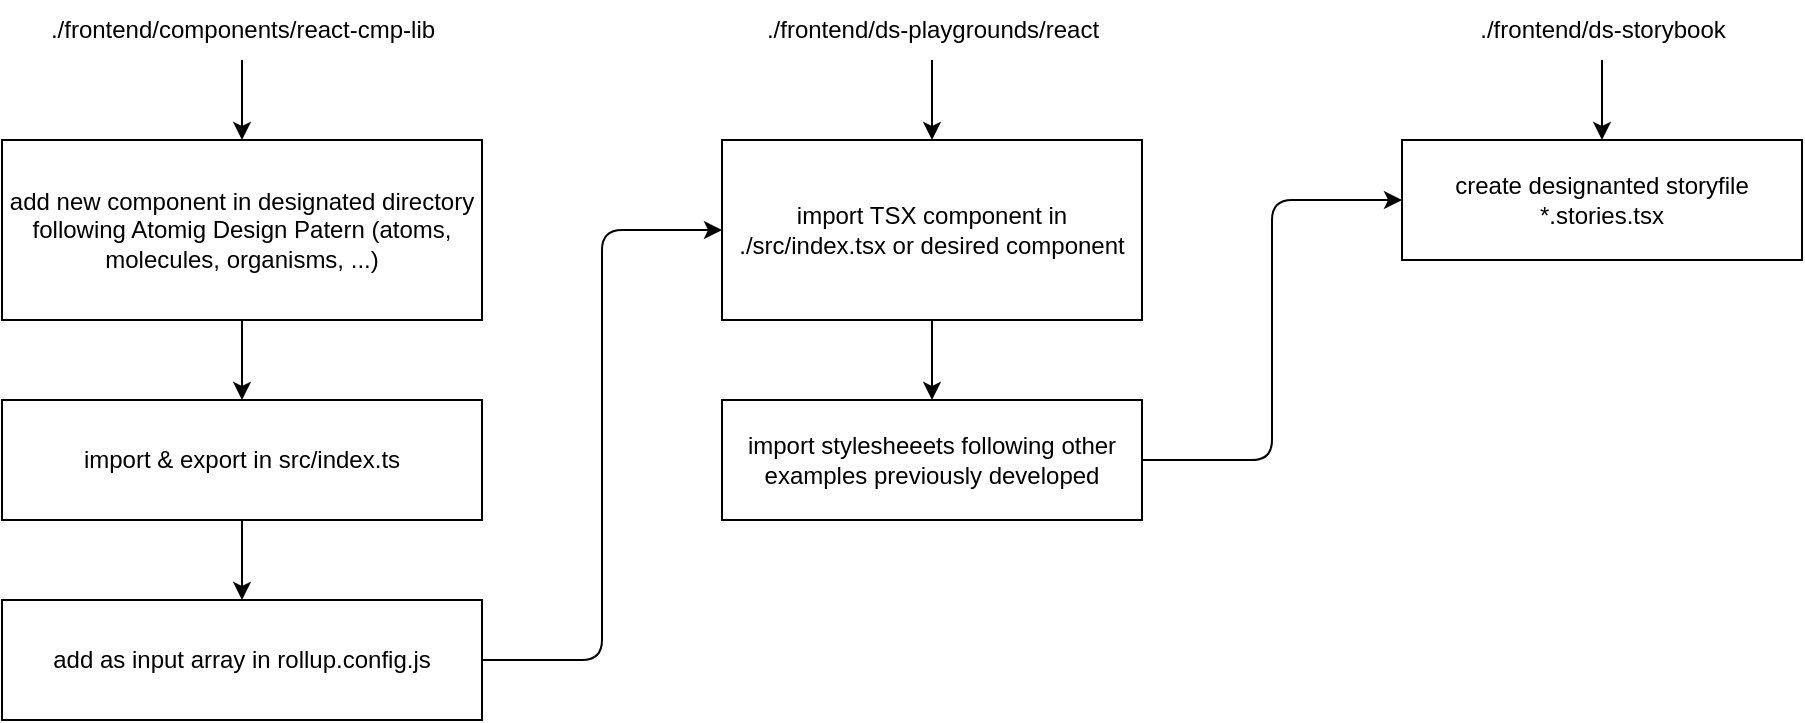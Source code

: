 <mxfile>
    <diagram id="fZcyAI2JWyVYEU7Rd2qn" name="Page-1">
        <mxGraphModel dx="1104" dy="599" grid="1" gridSize="10" guides="1" tooltips="1" connect="1" arrows="1" fold="1" page="1" pageScale="1" pageWidth="1169" pageHeight="827" math="0" shadow="0">
            <root>
                <mxCell id="0"/>
                <mxCell id="1" parent="0"/>
                <mxCell id="8" style="edgeStyle=none;html=1;" edge="1" parent="1" source="3" target="4">
                    <mxGeometry relative="1" as="geometry"/>
                </mxCell>
                <mxCell id="3" value="./frontend/components/react-cmp-lib" style="text;html=1;align=center;verticalAlign=middle;resizable=0;points=[];autosize=1;strokeColor=none;fillColor=none;" vertex="1" parent="1">
                    <mxGeometry x="130" y="280" width="220" height="30" as="geometry"/>
                </mxCell>
                <mxCell id="9" style="edgeStyle=none;html=1;entryX=0.5;entryY=0;entryDx=0;entryDy=0;" edge="1" parent="1" source="4" target="6">
                    <mxGeometry relative="1" as="geometry"/>
                </mxCell>
                <mxCell id="4" value="add new component in designated directory following Atomig Design Patern (atoms, molecules, organisms, ...)" style="whiteSpace=wrap;html=1;" vertex="1" parent="1">
                    <mxGeometry x="120" y="350" width="240" height="90" as="geometry"/>
                </mxCell>
                <mxCell id="10" style="edgeStyle=none;html=1;" edge="1" parent="1" source="6" target="7">
                    <mxGeometry relative="1" as="geometry"/>
                </mxCell>
                <mxCell id="6" value="import &amp;amp; export in src/index.ts" style="whiteSpace=wrap;html=1;" vertex="1" parent="1">
                    <mxGeometry x="120" y="480" width="240" height="60" as="geometry"/>
                </mxCell>
                <mxCell id="13" style="edgeStyle=orthogonalEdgeStyle;html=1;entryX=0;entryY=0.5;entryDx=0;entryDy=0;" edge="1" parent="1" source="7" target="12">
                    <mxGeometry relative="1" as="geometry"/>
                </mxCell>
                <mxCell id="7" value="add as input array in rollup.config.js" style="whiteSpace=wrap;html=1;" vertex="1" parent="1">
                    <mxGeometry x="120" y="580" width="240" height="60" as="geometry"/>
                </mxCell>
                <mxCell id="16" style="edgeStyle=orthogonalEdgeStyle;html=1;" edge="1" parent="1" source="11" target="12">
                    <mxGeometry relative="1" as="geometry"/>
                </mxCell>
                <mxCell id="11" value="./frontend/ds-playgrounds/react" style="text;html=1;align=center;verticalAlign=middle;resizable=0;points=[];autosize=1;strokeColor=none;fillColor=none;" vertex="1" parent="1">
                    <mxGeometry x="490" y="280" width="190" height="30" as="geometry"/>
                </mxCell>
                <mxCell id="15" style="edgeStyle=orthogonalEdgeStyle;html=1;" edge="1" parent="1" source="12" target="14">
                    <mxGeometry relative="1" as="geometry"/>
                </mxCell>
                <mxCell id="12" value="import TSX component in ./src/index.tsx or desired component" style="whiteSpace=wrap;html=1;" vertex="1" parent="1">
                    <mxGeometry x="480" y="350" width="210" height="90" as="geometry"/>
                </mxCell>
                <mxCell id="19" style="edgeStyle=orthogonalEdgeStyle;html=1;entryX=0;entryY=0.5;entryDx=0;entryDy=0;" edge="1" parent="1" source="14" target="18">
                    <mxGeometry relative="1" as="geometry"/>
                </mxCell>
                <mxCell id="14" value="import stylesheeets following other examples previously developed" style="whiteSpace=wrap;html=1;" vertex="1" parent="1">
                    <mxGeometry x="480" y="480" width="210" height="60" as="geometry"/>
                </mxCell>
                <mxCell id="20" style="edgeStyle=orthogonalEdgeStyle;html=1;" edge="1" parent="1" source="17" target="18">
                    <mxGeometry relative="1" as="geometry"/>
                </mxCell>
                <mxCell id="17" value="./frontend/ds-storybook" style="text;html=1;align=center;verticalAlign=middle;resizable=0;points=[];autosize=1;strokeColor=none;fillColor=none;" vertex="1" parent="1">
                    <mxGeometry x="845" y="280" width="150" height="30" as="geometry"/>
                </mxCell>
                <mxCell id="18" value="create designanted storyfile *.stories.tsx" style="whiteSpace=wrap;html=1;" vertex="1" parent="1">
                    <mxGeometry x="820" y="350" width="200" height="60" as="geometry"/>
                </mxCell>
            </root>
        </mxGraphModel>
    </diagram>
</mxfile>